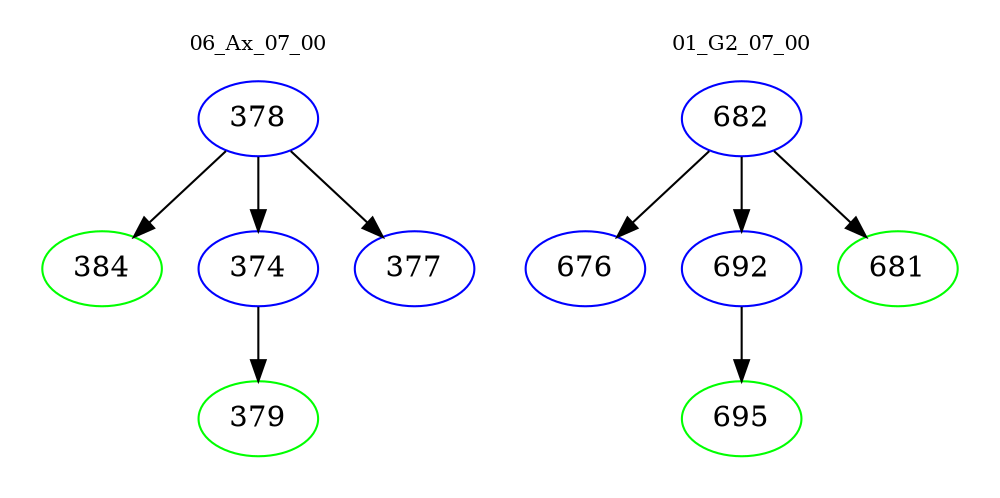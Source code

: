 digraph{
subgraph cluster_0 {
color = white
label = "06_Ax_07_00";
fontsize=10;
T0_378 [label="378", color="blue"]
T0_378 -> T0_384 [color="black"]
T0_384 [label="384", color="green"]
T0_378 -> T0_374 [color="black"]
T0_374 [label="374", color="blue"]
T0_374 -> T0_379 [color="black"]
T0_379 [label="379", color="green"]
T0_378 -> T0_377 [color="black"]
T0_377 [label="377", color="blue"]
}
subgraph cluster_1 {
color = white
label = "01_G2_07_00";
fontsize=10;
T1_682 [label="682", color="blue"]
T1_682 -> T1_676 [color="black"]
T1_676 [label="676", color="blue"]
T1_682 -> T1_692 [color="black"]
T1_692 [label="692", color="blue"]
T1_692 -> T1_695 [color="black"]
T1_695 [label="695", color="green"]
T1_682 -> T1_681 [color="black"]
T1_681 [label="681", color="green"]
}
}

